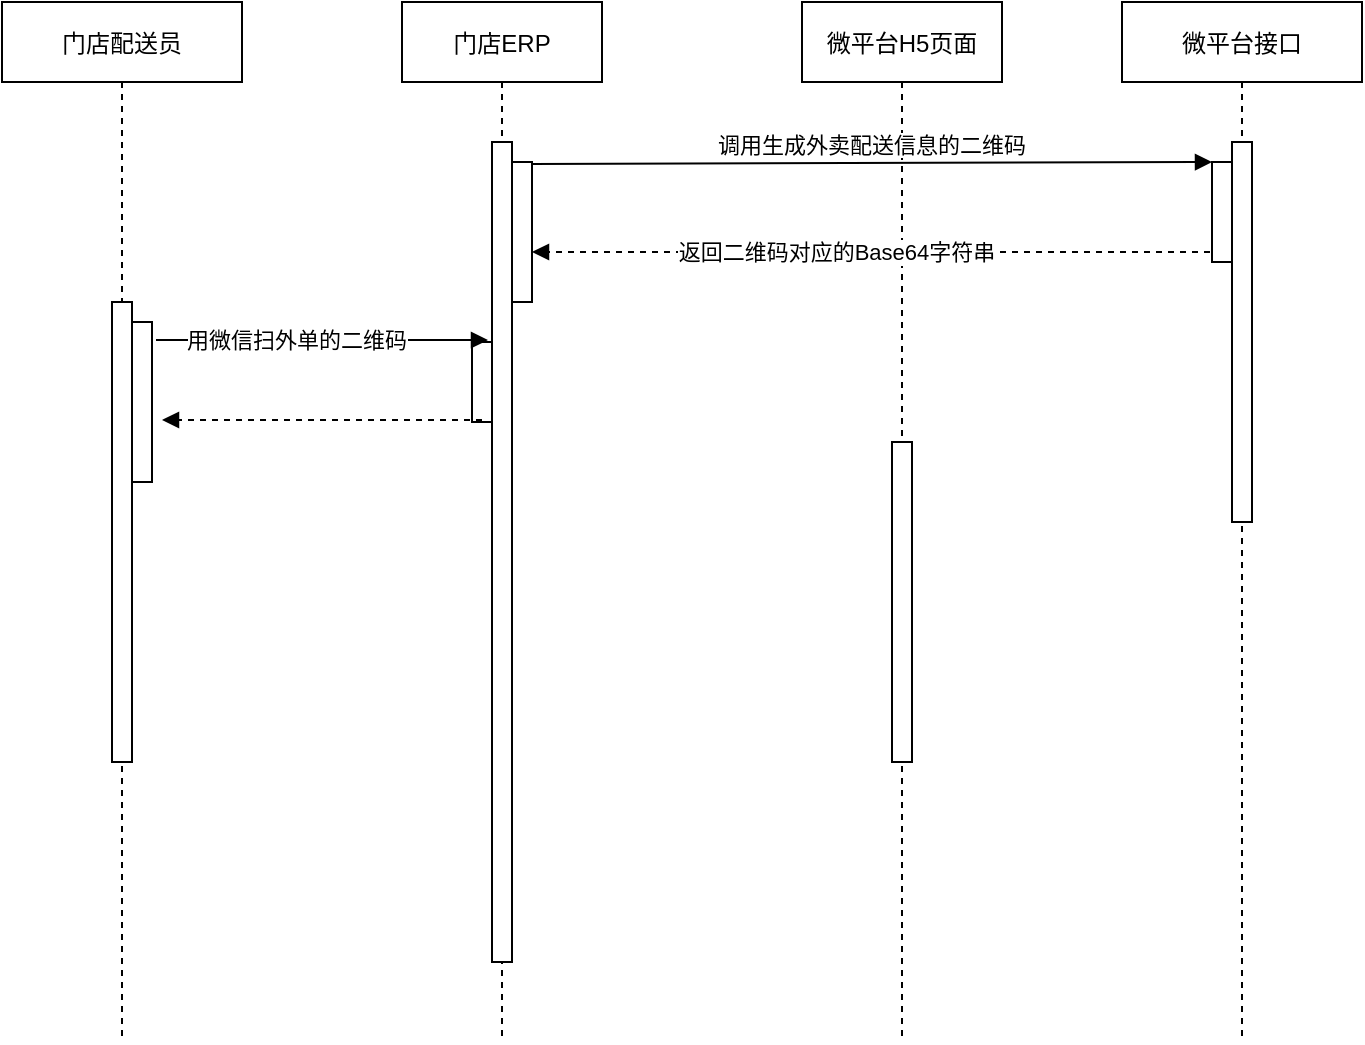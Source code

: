<mxfile version="15.7.3" type="github">
  <diagram id="kgpKYQtTHZ0yAKxKKP6v" name="Page-1">
    <mxGraphModel dx="1422" dy="804" grid="1" gridSize="10" guides="1" tooltips="1" connect="1" arrows="1" fold="1" page="1" pageScale="1" pageWidth="850" pageHeight="1100" math="0" shadow="0">
      <root>
        <mxCell id="0" />
        <mxCell id="1" parent="0" />
        <mxCell id="3nuBFxr9cyL0pnOWT2aG-1" value="门店ERP" style="shape=umlLifeline;perimeter=lifelinePerimeter;container=1;collapsible=0;recursiveResize=0;rounded=0;shadow=0;strokeWidth=1;" parent="1" vertex="1">
          <mxGeometry x="280" y="80" width="100" height="520" as="geometry" />
        </mxCell>
        <mxCell id="3nuBFxr9cyL0pnOWT2aG-2" value="" style="points=[];perimeter=orthogonalPerimeter;rounded=0;shadow=0;strokeWidth=1;" parent="3nuBFxr9cyL0pnOWT2aG-1" vertex="1">
          <mxGeometry x="45" y="70" width="10" height="410" as="geometry" />
        </mxCell>
        <mxCell id="3nuBFxr9cyL0pnOWT2aG-4" value="" style="points=[];perimeter=orthogonalPerimeter;rounded=0;shadow=0;strokeWidth=1;" parent="3nuBFxr9cyL0pnOWT2aG-1" vertex="1">
          <mxGeometry x="55" y="80" width="10" height="70" as="geometry" />
        </mxCell>
        <mxCell id="CqPfDWtio2Da3GqYEOoQ-3" value="" style="points=[];perimeter=orthogonalPerimeter;rounded=0;shadow=0;strokeWidth=1;" vertex="1" parent="3nuBFxr9cyL0pnOWT2aG-1">
          <mxGeometry x="35" y="170" width="10" height="40" as="geometry" />
        </mxCell>
        <mxCell id="3nuBFxr9cyL0pnOWT2aG-5" value="微平台H5页面" style="shape=umlLifeline;perimeter=lifelinePerimeter;container=1;collapsible=0;recursiveResize=0;rounded=0;shadow=0;strokeWidth=1;" parent="1" vertex="1">
          <mxGeometry x="480" y="80" width="100" height="520" as="geometry" />
        </mxCell>
        <mxCell id="3nuBFxr9cyL0pnOWT2aG-6" value="" style="points=[];perimeter=orthogonalPerimeter;rounded=0;shadow=0;strokeWidth=1;" parent="3nuBFxr9cyL0pnOWT2aG-5" vertex="1">
          <mxGeometry x="45" y="220" width="10" height="160" as="geometry" />
        </mxCell>
        <mxCell id="pznQq88BLypSLClIyA6O-1" value="门店配送员" style="shape=umlLifeline;perimeter=lifelinePerimeter;container=1;collapsible=0;recursiveResize=0;rounded=0;shadow=0;strokeWidth=1;" parent="1" vertex="1">
          <mxGeometry x="80" y="80" width="120" height="520" as="geometry" />
        </mxCell>
        <mxCell id="pznQq88BLypSLClIyA6O-2" value="" style="points=[];perimeter=orthogonalPerimeter;rounded=0;shadow=0;strokeWidth=1;" parent="pznQq88BLypSLClIyA6O-1" vertex="1">
          <mxGeometry x="55" y="150" width="10" height="230" as="geometry" />
        </mxCell>
        <mxCell id="pznQq88BLypSLClIyA6O-3" value="" style="points=[];perimeter=orthogonalPerimeter;rounded=0;shadow=0;strokeWidth=1;" parent="pznQq88BLypSLClIyA6O-1" vertex="1">
          <mxGeometry x="65" y="160" width="10" height="80" as="geometry" />
        </mxCell>
        <mxCell id="CqPfDWtio2Da3GqYEOoQ-4" value="" style="html=1;verticalAlign=bottom;labelBackgroundColor=none;endArrow=block;endFill=1;rounded=0;" edge="1" parent="pznQq88BLypSLClIyA6O-1">
          <mxGeometry width="160" relative="1" as="geometry">
            <mxPoint x="77" y="169" as="sourcePoint" />
            <mxPoint x="243" y="169" as="targetPoint" />
          </mxGeometry>
        </mxCell>
        <mxCell id="CqPfDWtio2Da3GqYEOoQ-5" value="用微信扫外单的二维码" style="edgeLabel;html=1;align=center;verticalAlign=middle;resizable=0;points=[];" vertex="1" connectable="0" parent="CqPfDWtio2Da3GqYEOoQ-4">
          <mxGeometry x="-0.157" relative="1" as="geometry">
            <mxPoint as="offset" />
          </mxGeometry>
        </mxCell>
        <mxCell id="3nuBFxr9cyL0pnOWT2aG-8" value="调用生成外卖配送信息的二维码" style="verticalAlign=bottom;endArrow=block;shadow=0;strokeWidth=1;" parent="1" edge="1">
          <mxGeometry relative="1" as="geometry">
            <mxPoint x="345" y="161" as="sourcePoint" />
            <mxPoint x="685" y="160" as="targetPoint" />
          </mxGeometry>
        </mxCell>
        <mxCell id="pznQq88BLypSLClIyA6O-4" value="微平台接口" style="shape=umlLifeline;perimeter=lifelinePerimeter;container=1;collapsible=0;recursiveResize=0;rounded=0;shadow=0;strokeWidth=1;" parent="1" vertex="1">
          <mxGeometry x="640" y="80" width="120" height="520" as="geometry" />
        </mxCell>
        <mxCell id="pznQq88BLypSLClIyA6O-6" value="" style="points=[];perimeter=orthogonalPerimeter;rounded=0;shadow=0;strokeWidth=1;glass=0;sketch=0;labelPosition=left;verticalLabelPosition=middle;align=right;verticalAlign=bottom;horizontal=1;fontColor=default;labelBackgroundColor=none;" parent="pznQq88BLypSLClIyA6O-4" vertex="1">
          <mxGeometry x="45" y="80" width="10" height="50" as="geometry" />
        </mxCell>
        <mxCell id="pznQq88BLypSLClIyA6O-5" value="" style="points=[];perimeter=orthogonalPerimeter;rounded=0;shadow=0;strokeWidth=1;" parent="pznQq88BLypSLClIyA6O-4" vertex="1">
          <mxGeometry x="55" y="70" width="10" height="190" as="geometry" />
        </mxCell>
        <mxCell id="CqPfDWtio2Da3GqYEOoQ-1" value="" style="html=1;verticalAlign=bottom;labelBackgroundColor=none;endArrow=block;endFill=1;dashed=1;rounded=0;exitX=-0.1;exitY=0.9;exitDx=0;exitDy=0;exitPerimeter=0;" edge="1" parent="1" source="pznQq88BLypSLClIyA6O-6">
          <mxGeometry width="160" relative="1" as="geometry">
            <mxPoint x="680" y="220" as="sourcePoint" />
            <mxPoint x="345" y="205" as="targetPoint" />
          </mxGeometry>
        </mxCell>
        <mxCell id="CqPfDWtio2Da3GqYEOoQ-2" value="返回二维码对应的Base64字符串" style="edgeLabel;html=1;align=center;verticalAlign=middle;resizable=0;points=[];" vertex="1" connectable="0" parent="CqPfDWtio2Da3GqYEOoQ-1">
          <mxGeometry x="0.654" y="-2" relative="1" as="geometry">
            <mxPoint x="93" y="2" as="offset" />
          </mxGeometry>
        </mxCell>
        <mxCell id="CqPfDWtio2Da3GqYEOoQ-6" value="" style="html=1;verticalAlign=bottom;labelBackgroundColor=none;endArrow=block;endFill=1;dashed=1;rounded=0;" edge="1" parent="1">
          <mxGeometry width="160" relative="1" as="geometry">
            <mxPoint x="320" y="289" as="sourcePoint" />
            <mxPoint x="160" y="289" as="targetPoint" />
          </mxGeometry>
        </mxCell>
      </root>
    </mxGraphModel>
  </diagram>
</mxfile>

